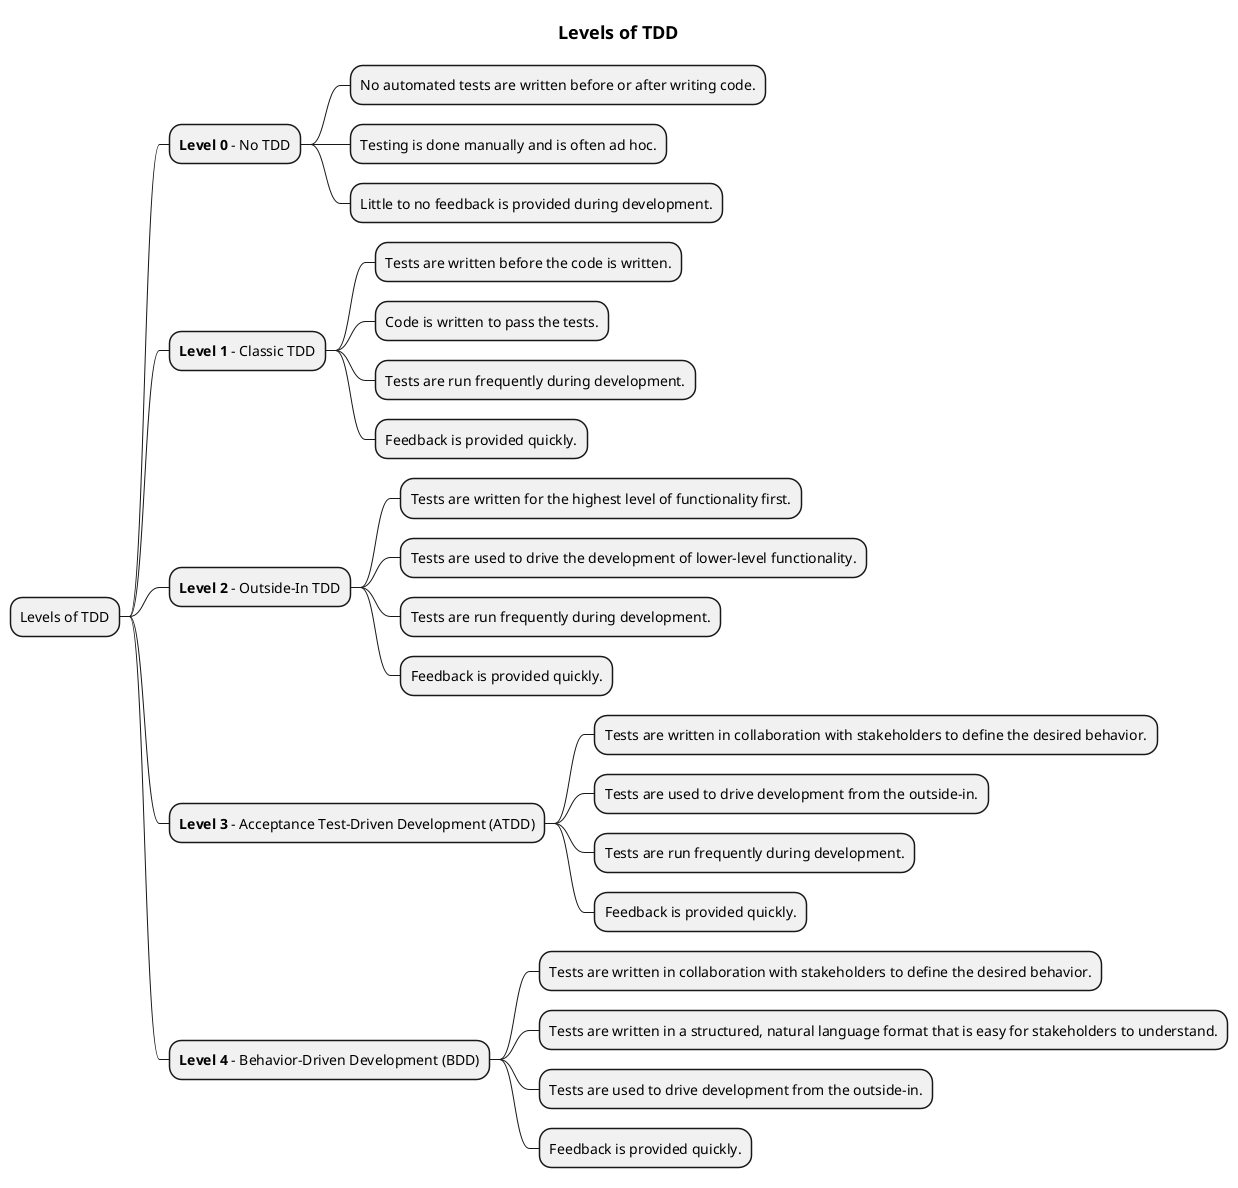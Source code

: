 @startmindmap
title = Levels of TDD

* Levels of TDD

** **Level 0** - No TDD
*** No automated tests are written before or after writing code.
*** Testing is done manually and is often ad hoc.
*** Little to no feedback is provided during development.

** **Level 1** - Classic TDD
*** Tests are written before the code is written.
*** Code is written to pass the tests.
*** Tests are run frequently during development.
*** Feedback is provided quickly.

** **Level 2** - Outside-In TDD
*** Tests are written for the highest level of functionality first.
*** Tests are used to drive the development of lower-level functionality.
*** Tests are run frequently during development.
*** Feedback is provided quickly.

** **Level 3** - Acceptance Test-Driven Development (ATDD)
*** Tests are written in collaboration with stakeholders to define the desired behavior.
*** Tests are used to drive development from the outside-in.
*** Tests are run frequently during development.
*** Feedback is provided quickly.

** **Level 4** - Behavior-Driven Development (BDD)
*** Tests are written in collaboration with stakeholders to define the desired behavior.
*** Tests are written in a structured, natural language format that is easy for stakeholders to understand.
*** Tests are used to drive development from the outside-in.
*** Feedback is provided quickly.

@endmindmap
